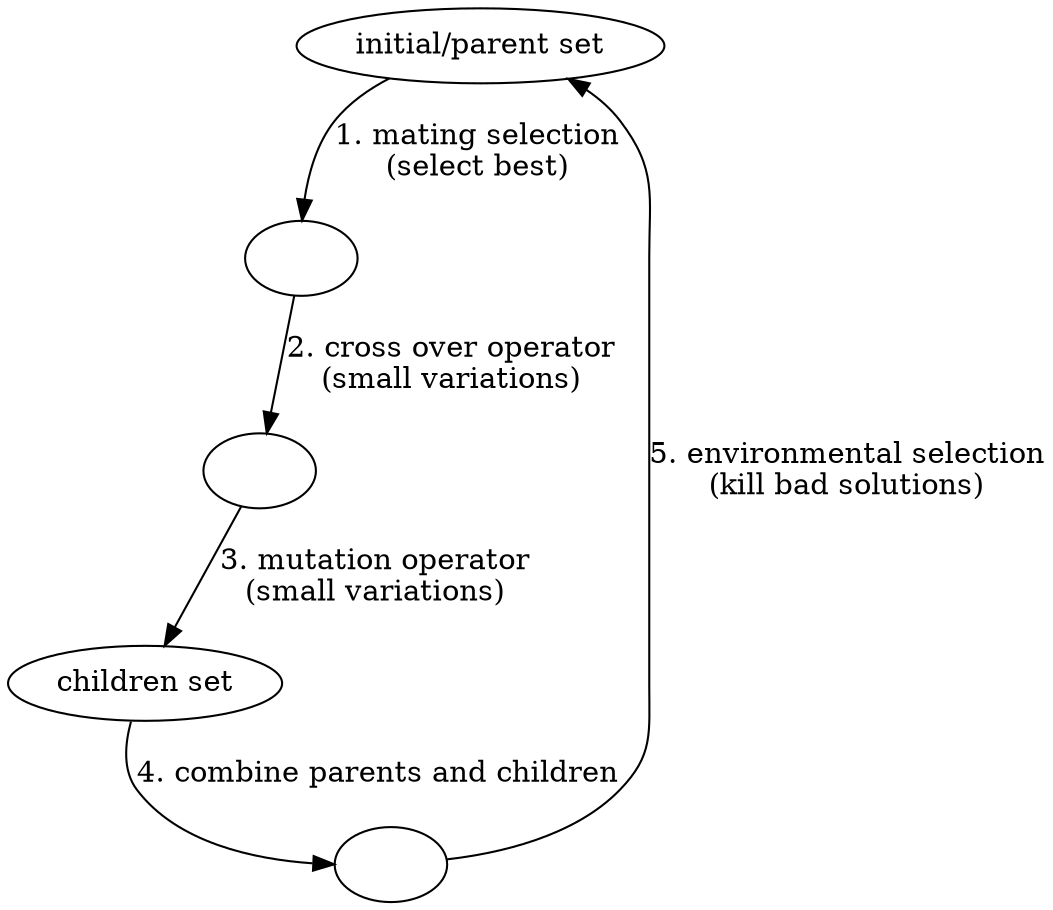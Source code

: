 digraph EvolutionaryAlgorithm {

rankdir=TD;


parent_set[label="initial/parent set"];
mated_set[label=""];
crossed_over_set[label=""];
children_set[label="children set"];
union_set[label=""]



parent_set -> mated_set [label="1. mating selection\n(select best)"];

union_set -> parent_set [label="5. environmental selection\n(kill bad solutions)"];


mated_set -> crossed_over_set [label="2. cross over operator\n(small variations)"];


crossed_over_set -> children_set [label="3. mutation operator\n(small variations)"];

children_set -> union_set [label="4. combine parents and children"];


}